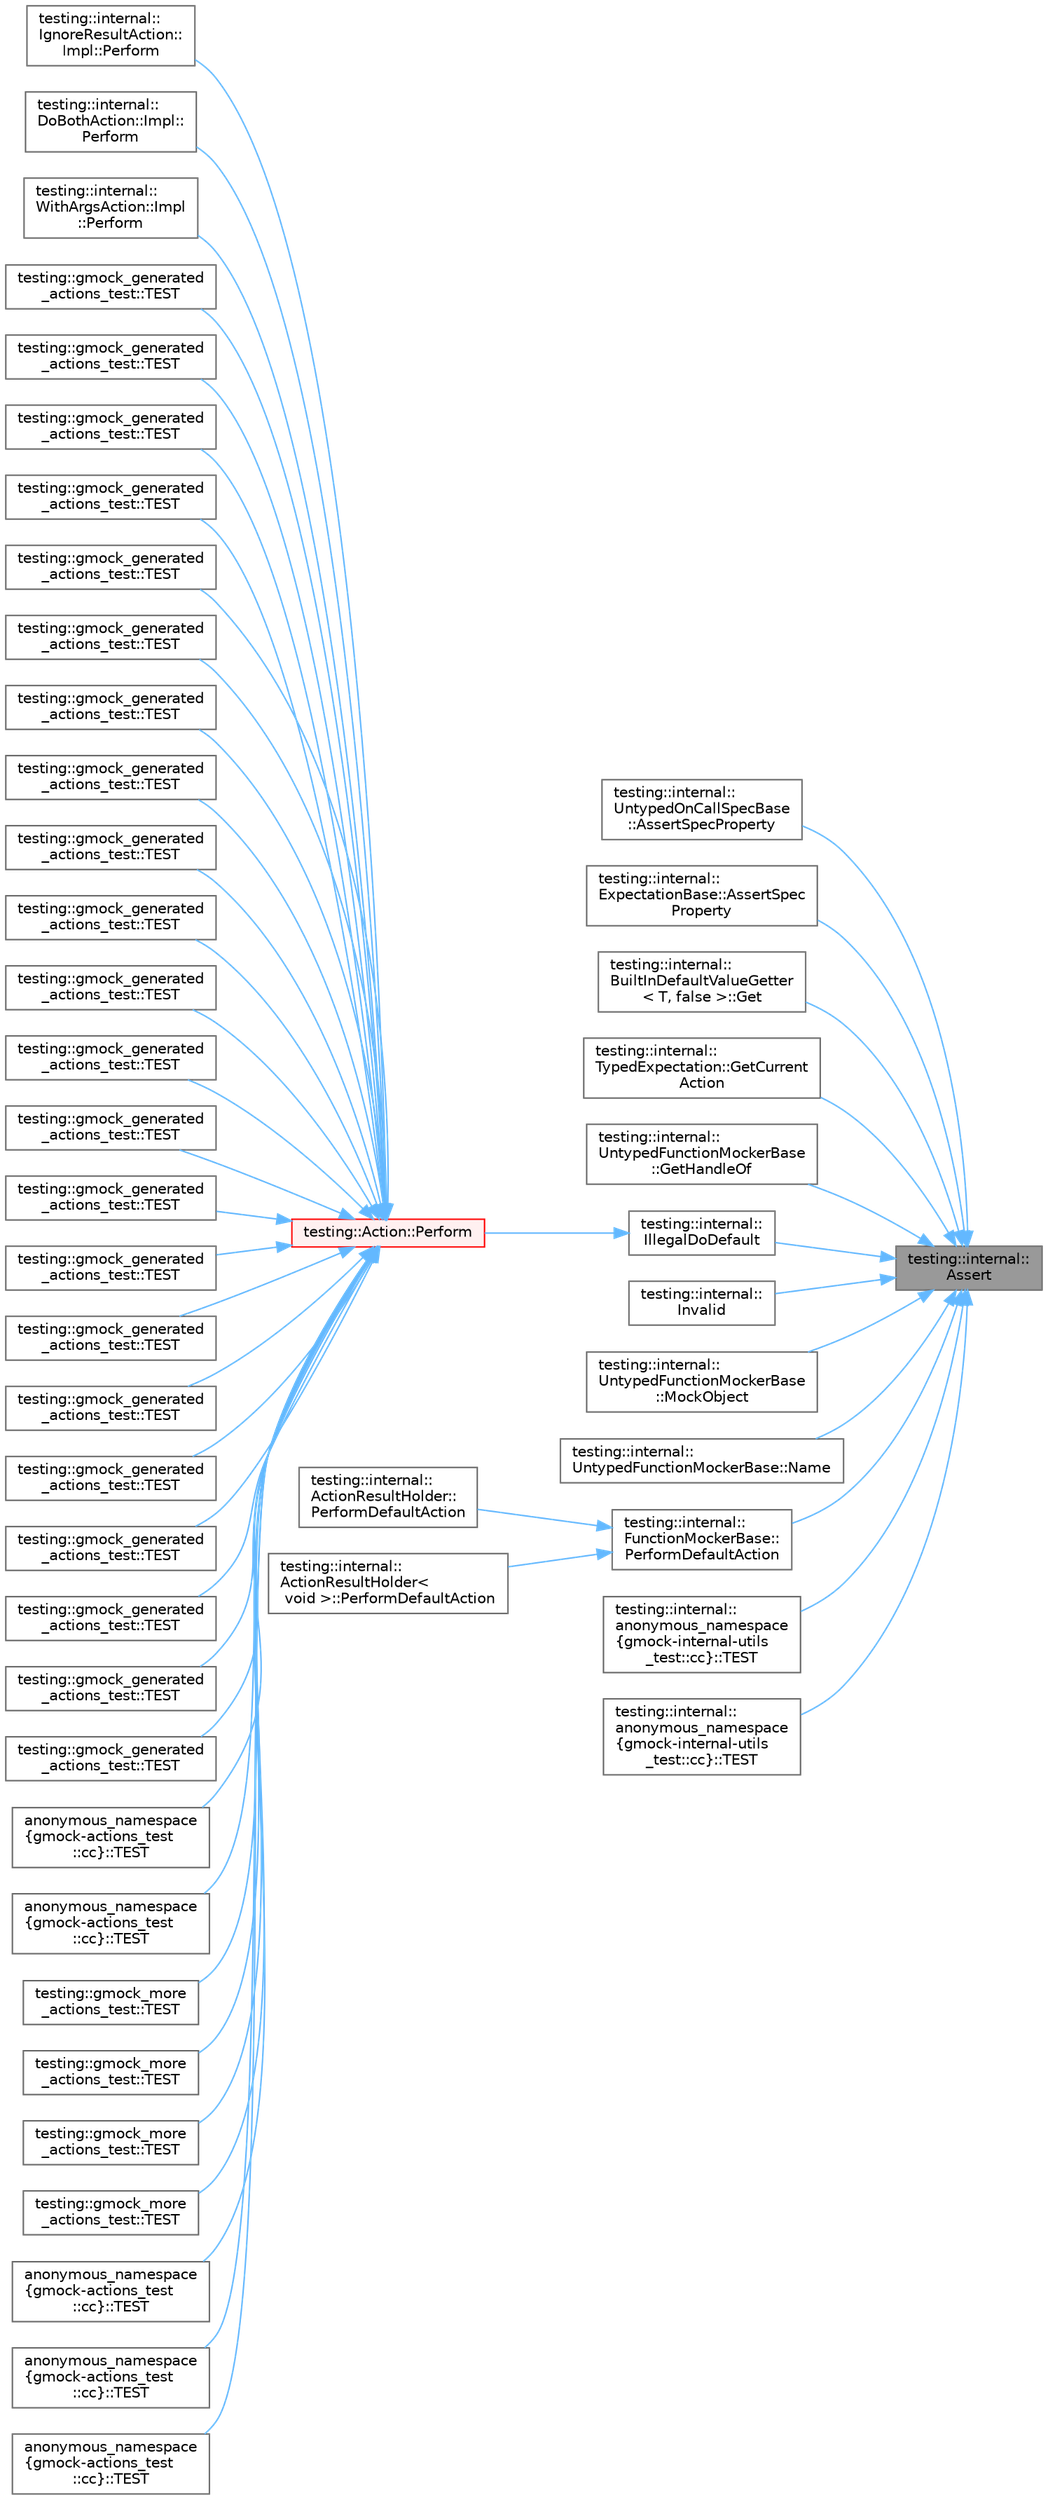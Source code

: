 digraph "testing::internal::Assert"
{
 // LATEX_PDF_SIZE
  bgcolor="transparent";
  edge [fontname=Helvetica,fontsize=10,labelfontname=Helvetica,labelfontsize=10];
  node [fontname=Helvetica,fontsize=10,shape=box,height=0.2,width=0.4];
  rankdir="RL";
  Node1 [id="Node000001",label="testing::internal::\lAssert",height=0.2,width=0.4,color="gray40", fillcolor="grey60", style="filled", fontcolor="black",tooltip=" "];
  Node1 -> Node2 [id="edge1_Node000001_Node000002",dir="back",color="steelblue1",style="solid",tooltip=" "];
  Node2 [id="Node000002",label="testing::internal::\lUntypedOnCallSpecBase\l::AssertSpecProperty",height=0.2,width=0.4,color="grey40", fillcolor="white", style="filled",URL="$classtesting_1_1internal_1_1_untyped_on_call_spec_base.html#a5ec302e0788e40775218ce17288c04f3",tooltip=" "];
  Node1 -> Node3 [id="edge2_Node000001_Node000003",dir="back",color="steelblue1",style="solid",tooltip=" "];
  Node3 [id="Node000003",label="testing::internal::\lExpectationBase::AssertSpec\lProperty",height=0.2,width=0.4,color="grey40", fillcolor="white", style="filled",URL="$classtesting_1_1internal_1_1_expectation_base.html#aa631b79fb3442c16142f662a059d62c7",tooltip=" "];
  Node1 -> Node4 [id="edge3_Node000001_Node000004",dir="back",color="steelblue1",style="solid",tooltip=" "];
  Node4 [id="Node000004",label="testing::internal::\lBuiltInDefaultValueGetter\l\< T, false \>::Get",height=0.2,width=0.4,color="grey40", fillcolor="white", style="filled",URL="$structtesting_1_1internal_1_1_built_in_default_value_getter_3_01_t_00_01false_01_4.html#a8c8e929666f61272961eea21a60de4ad",tooltip=" "];
  Node1 -> Node5 [id="edge4_Node000001_Node000005",dir="back",color="steelblue1",style="solid",tooltip=" "];
  Node5 [id="Node000005",label="testing::internal::\lTypedExpectation::GetCurrent\lAction",height=0.2,width=0.4,color="grey40", fillcolor="white", style="filled",URL="$classtesting_1_1internal_1_1_typed_expectation.html#a039235cfa42b99c00185745a384dccee",tooltip=" "];
  Node1 -> Node6 [id="edge5_Node000001_Node000006",dir="back",color="steelblue1",style="solid",tooltip=" "];
  Node6 [id="Node000006",label="testing::internal::\lUntypedFunctionMockerBase\l::GetHandleOf",height=0.2,width=0.4,color="grey40", fillcolor="white", style="filled",URL="$classtesting_1_1internal_1_1_untyped_function_mocker_base.html#a7705611c4a63df16cddb0674878c403a",tooltip=" "];
  Node1 -> Node7 [id="edge6_Node000001_Node000007",dir="back",color="steelblue1",style="solid",tooltip=" "];
  Node7 [id="Node000007",label="testing::internal::\lIllegalDoDefault",height=0.2,width=0.4,color="grey40", fillcolor="white", style="filled",URL="$namespacetesting_1_1internal.html#aa67e1e9d28122eedffbb7b6636824f2d",tooltip=" "];
  Node7 -> Node8 [id="edge7_Node000007_Node000008",dir="back",color="steelblue1",style="solid",tooltip=" "];
  Node8 [id="Node000008",label="testing::Action::Perform",height=0.2,width=0.4,color="red", fillcolor="#FFF0F0", style="filled",URL="$classtesting_1_1_action.html#a5489a68def1d82eb61df819eae52dc8f",tooltip=" "];
  Node8 -> Node9 [id="edge8_Node000008_Node000009",dir="back",color="steelblue1",style="solid",tooltip=" "];
  Node9 [id="Node000009",label="testing::internal::\lIgnoreResultAction::\lImpl::Perform",height=0.2,width=0.4,color="grey40", fillcolor="white", style="filled",URL="$classtesting_1_1internal_1_1_ignore_result_action_1_1_impl.html#ad2b7d520f2d50cf640da1a039a81684f",tooltip=" "];
  Node8 -> Node10 [id="edge9_Node000008_Node000010",dir="back",color="steelblue1",style="solid",tooltip=" "];
  Node10 [id="Node000010",label="testing::internal::\lDoBothAction::Impl::\lPerform",height=0.2,width=0.4,color="grey40", fillcolor="white", style="filled",URL="$classtesting_1_1internal_1_1_do_both_action_1_1_impl.html#aa8f102e1918e64266ddb9b00db2c4b5e",tooltip=" "];
  Node8 -> Node11 [id="edge10_Node000008_Node000011",dir="back",color="steelblue1",style="solid",tooltip=" "];
  Node11 [id="Node000011",label="testing::internal::\lWithArgsAction::Impl\l::Perform",height=0.2,width=0.4,color="grey40", fillcolor="white", style="filled",URL="$classtesting_1_1internal_1_1_with_args_action_1_1_impl.html#acdcb2f73c3f54e9ea639d9157d3f4e7c",tooltip=" "];
  Node8 -> Node12 [id="edge11_Node000008_Node000012",dir="back",color="steelblue1",style="solid",tooltip=" "];
  Node12 [id="Node000012",label="testing::gmock_generated\l_actions_test::TEST",height=0.2,width=0.4,color="grey40", fillcolor="white", style="filled",URL="$namespacetesting_1_1gmock__generated__actions__test.html#a4e2d8b9ac63b2f6dc6d4b17c3a767dee",tooltip=" "];
  Node8 -> Node13 [id="edge12_Node000008_Node000013",dir="back",color="steelblue1",style="solid",tooltip=" "];
  Node13 [id="Node000013",label="testing::gmock_generated\l_actions_test::TEST",height=0.2,width=0.4,color="grey40", fillcolor="white", style="filled",URL="$namespacetesting_1_1gmock__generated__actions__test.html#abdfd8146dfbb5a152326a851b13e45cb",tooltip=" "];
  Node8 -> Node14 [id="edge13_Node000008_Node000014",dir="back",color="steelblue1",style="solid",tooltip=" "];
  Node14 [id="Node000014",label="testing::gmock_generated\l_actions_test::TEST",height=0.2,width=0.4,color="grey40", fillcolor="white", style="filled",URL="$namespacetesting_1_1gmock__generated__actions__test.html#a384a114235b474bb4318754e0d16f559",tooltip=" "];
  Node8 -> Node15 [id="edge14_Node000008_Node000015",dir="back",color="steelblue1",style="solid",tooltip=" "];
  Node15 [id="Node000015",label="testing::gmock_generated\l_actions_test::TEST",height=0.2,width=0.4,color="grey40", fillcolor="white", style="filled",URL="$namespacetesting_1_1gmock__generated__actions__test.html#a1d3b8bb25c79d7e2167234f87935ea1e",tooltip=" "];
  Node8 -> Node16 [id="edge15_Node000008_Node000016",dir="back",color="steelblue1",style="solid",tooltip=" "];
  Node16 [id="Node000016",label="testing::gmock_generated\l_actions_test::TEST",height=0.2,width=0.4,color="grey40", fillcolor="white", style="filled",URL="$namespacetesting_1_1gmock__generated__actions__test.html#acb98f6208678d9f5500a0c2c095b8cd0",tooltip=" "];
  Node8 -> Node17 [id="edge16_Node000008_Node000017",dir="back",color="steelblue1",style="solid",tooltip=" "];
  Node17 [id="Node000017",label="testing::gmock_generated\l_actions_test::TEST",height=0.2,width=0.4,color="grey40", fillcolor="white", style="filled",URL="$namespacetesting_1_1gmock__generated__actions__test.html#af75a9a5b9d6a1cf718a58f030a5a9133",tooltip=" "];
  Node8 -> Node18 [id="edge17_Node000008_Node000018",dir="back",color="steelblue1",style="solid",tooltip=" "];
  Node18 [id="Node000018",label="testing::gmock_generated\l_actions_test::TEST",height=0.2,width=0.4,color="grey40", fillcolor="white", style="filled",URL="$namespacetesting_1_1gmock__generated__actions__test.html#a6a73da775945f4294d9377b0110bb237",tooltip=" "];
  Node8 -> Node19 [id="edge18_Node000008_Node000019",dir="back",color="steelblue1",style="solid",tooltip=" "];
  Node19 [id="Node000019",label="testing::gmock_generated\l_actions_test::TEST",height=0.2,width=0.4,color="grey40", fillcolor="white", style="filled",URL="$namespacetesting_1_1gmock__generated__actions__test.html#accde1673541c5076b0e09b3f1914c9d2",tooltip=" "];
  Node8 -> Node20 [id="edge19_Node000008_Node000020",dir="back",color="steelblue1",style="solid",tooltip=" "];
  Node20 [id="Node000020",label="testing::gmock_generated\l_actions_test::TEST",height=0.2,width=0.4,color="grey40", fillcolor="white", style="filled",URL="$namespacetesting_1_1gmock__generated__actions__test.html#a4262c10efb367abf9771b3060c57d190",tooltip=" "];
  Node8 -> Node21 [id="edge20_Node000008_Node000021",dir="back",color="steelblue1",style="solid",tooltip=" "];
  Node21 [id="Node000021",label="testing::gmock_generated\l_actions_test::TEST",height=0.2,width=0.4,color="grey40", fillcolor="white", style="filled",URL="$namespacetesting_1_1gmock__generated__actions__test.html#a42a5fe606ca18b2eb1e5d7884045118f",tooltip=" "];
  Node8 -> Node22 [id="edge21_Node000008_Node000022",dir="back",color="steelblue1",style="solid",tooltip=" "];
  Node22 [id="Node000022",label="testing::gmock_generated\l_actions_test::TEST",height=0.2,width=0.4,color="grey40", fillcolor="white", style="filled",URL="$namespacetesting_1_1gmock__generated__actions__test.html#ab545244777c7559d1b0c2c63ee2be134",tooltip=" "];
  Node8 -> Node23 [id="edge22_Node000008_Node000023",dir="back",color="steelblue1",style="solid",tooltip=" "];
  Node23 [id="Node000023",label="testing::gmock_generated\l_actions_test::TEST",height=0.2,width=0.4,color="grey40", fillcolor="white", style="filled",URL="$namespacetesting_1_1gmock__generated__actions__test.html#a7222610b197216e7976b3fa751f97daf",tooltip=" "];
  Node8 -> Node24 [id="edge23_Node000008_Node000024",dir="back",color="steelblue1",style="solid",tooltip=" "];
  Node24 [id="Node000024",label="testing::gmock_generated\l_actions_test::TEST",height=0.2,width=0.4,color="grey40", fillcolor="white", style="filled",URL="$namespacetesting_1_1gmock__generated__actions__test.html#ad42236ad6c6d01fad6dd947ca6163d59",tooltip=" "];
  Node8 -> Node25 [id="edge24_Node000008_Node000025",dir="back",color="steelblue1",style="solid",tooltip=" "];
  Node25 [id="Node000025",label="testing::gmock_generated\l_actions_test::TEST",height=0.2,width=0.4,color="grey40", fillcolor="white", style="filled",URL="$namespacetesting_1_1gmock__generated__actions__test.html#a564fd77344f58b26577452a380c93935",tooltip=" "];
  Node8 -> Node26 [id="edge25_Node000008_Node000026",dir="back",color="steelblue1",style="solid",tooltip=" "];
  Node26 [id="Node000026",label="testing::gmock_generated\l_actions_test::TEST",height=0.2,width=0.4,color="grey40", fillcolor="white", style="filled",URL="$namespacetesting_1_1gmock__generated__actions__test.html#a3579cf2428f584d2a837c2c219ec1d5a",tooltip=" "];
  Node8 -> Node27 [id="edge26_Node000008_Node000027",dir="back",color="steelblue1",style="solid",tooltip=" "];
  Node27 [id="Node000027",label="testing::gmock_generated\l_actions_test::TEST",height=0.2,width=0.4,color="grey40", fillcolor="white", style="filled",URL="$namespacetesting_1_1gmock__generated__actions__test.html#a6c13e382007960236763d638542bc5fe",tooltip=" "];
  Node8 -> Node28 [id="edge27_Node000008_Node000028",dir="back",color="steelblue1",style="solid",tooltip=" "];
  Node28 [id="Node000028",label="testing::gmock_generated\l_actions_test::TEST",height=0.2,width=0.4,color="grey40", fillcolor="white", style="filled",URL="$namespacetesting_1_1gmock__generated__actions__test.html#a132cab07373e037a06807a5948b1410b",tooltip=" "];
  Node8 -> Node29 [id="edge28_Node000008_Node000029",dir="back",color="steelblue1",style="solid",tooltip=" "];
  Node29 [id="Node000029",label="testing::gmock_generated\l_actions_test::TEST",height=0.2,width=0.4,color="grey40", fillcolor="white", style="filled",URL="$namespacetesting_1_1gmock__generated__actions__test.html#a9031cb5f0e3d9de21ed3ff0a98a311d4",tooltip=" "];
  Node8 -> Node30 [id="edge29_Node000008_Node000030",dir="back",color="steelblue1",style="solid",tooltip=" "];
  Node30 [id="Node000030",label="testing::gmock_generated\l_actions_test::TEST",height=0.2,width=0.4,color="grey40", fillcolor="white", style="filled",URL="$namespacetesting_1_1gmock__generated__actions__test.html#add3cba52186c7ce384808c222492ee18",tooltip=" "];
  Node8 -> Node31 [id="edge30_Node000008_Node000031",dir="back",color="steelblue1",style="solid",tooltip=" "];
  Node31 [id="Node000031",label="testing::gmock_generated\l_actions_test::TEST",height=0.2,width=0.4,color="grey40", fillcolor="white", style="filled",URL="$namespacetesting_1_1gmock__generated__actions__test.html#a1913bedf1d5cf736e91f2be119de0d5f",tooltip=" "];
  Node8 -> Node32 [id="edge31_Node000008_Node000032",dir="back",color="steelblue1",style="solid",tooltip=" "];
  Node32 [id="Node000032",label="testing::gmock_generated\l_actions_test::TEST",height=0.2,width=0.4,color="grey40", fillcolor="white", style="filled",URL="$namespacetesting_1_1gmock__generated__actions__test.html#a52d6dc447a4a71524adfeb7c8f7b6a68",tooltip=" "];
  Node8 -> Node33 [id="edge32_Node000008_Node000033",dir="back",color="steelblue1",style="solid",tooltip=" "];
  Node33 [id="Node000033",label="testing::gmock_generated\l_actions_test::TEST",height=0.2,width=0.4,color="grey40", fillcolor="white", style="filled",URL="$namespacetesting_1_1gmock__generated__actions__test.html#aa84c5b4f29e052340459e12649ce7209",tooltip=" "];
  Node8 -> Node34 [id="edge33_Node000008_Node000034",dir="back",color="steelblue1",style="solid",tooltip=" "];
  Node34 [id="Node000034",label="anonymous_namespace\l\{gmock-actions_test\l::cc\}::TEST",height=0.2,width=0.4,color="grey40", fillcolor="white", style="filled",URL="$namespaceanonymous__namespace_02gmock-actions__test_8cc_03.html#aaf625e38cf100c381217b126b3f8657d",tooltip=" "];
  Node8 -> Node35 [id="edge34_Node000008_Node000035",dir="back",color="steelblue1",style="solid",tooltip=" "];
  Node35 [id="Node000035",label="anonymous_namespace\l\{gmock-actions_test\l::cc\}::TEST",height=0.2,width=0.4,color="grey40", fillcolor="white", style="filled",URL="$namespaceanonymous__namespace_02gmock-actions__test_8cc_03.html#add8bcf143a29b36cc2d814fdf0ec5500",tooltip=" "];
  Node8 -> Node36 [id="edge35_Node000008_Node000036",dir="back",color="steelblue1",style="solid",tooltip=" "];
  Node36 [id="Node000036",label="testing::gmock_more\l_actions_test::TEST",height=0.2,width=0.4,color="grey40", fillcolor="white", style="filled",URL="$namespacetesting_1_1gmock__more__actions__test.html#a575e9a6f5bfcc133188e973147697425",tooltip=" "];
  Node8 -> Node37 [id="edge36_Node000008_Node000037",dir="back",color="steelblue1",style="solid",tooltip=" "];
  Node37 [id="Node000037",label="testing::gmock_more\l_actions_test::TEST",height=0.2,width=0.4,color="grey40", fillcolor="white", style="filled",URL="$namespacetesting_1_1gmock__more__actions__test.html#a972b47a7e96b95606190afa928ea2db4",tooltip=" "];
  Node8 -> Node38 [id="edge37_Node000008_Node000038",dir="back",color="steelblue1",style="solid",tooltip=" "];
  Node38 [id="Node000038",label="testing::gmock_more\l_actions_test::TEST",height=0.2,width=0.4,color="grey40", fillcolor="white", style="filled",URL="$namespacetesting_1_1gmock__more__actions__test.html#a0dd6901e637db57c56f1cf8052b6e1bf",tooltip=" "];
  Node8 -> Node39 [id="edge38_Node000008_Node000039",dir="back",color="steelblue1",style="solid",tooltip=" "];
  Node39 [id="Node000039",label="testing::gmock_more\l_actions_test::TEST",height=0.2,width=0.4,color="grey40", fillcolor="white", style="filled",URL="$namespacetesting_1_1gmock__more__actions__test.html#a4f48af38351403b569fc6dfae7787ed2",tooltip=" "];
  Node8 -> Node40 [id="edge39_Node000008_Node000040",dir="back",color="steelblue1",style="solid",tooltip=" "];
  Node40 [id="Node000040",label="anonymous_namespace\l\{gmock-actions_test\l::cc\}::TEST",height=0.2,width=0.4,color="grey40", fillcolor="white", style="filled",URL="$namespaceanonymous__namespace_02gmock-actions__test_8cc_03.html#af1a5140037ad4cc18f9455eacfc3e405",tooltip=" "];
  Node8 -> Node41 [id="edge40_Node000008_Node000041",dir="back",color="steelblue1",style="solid",tooltip=" "];
  Node41 [id="Node000041",label="anonymous_namespace\l\{gmock-actions_test\l::cc\}::TEST",height=0.2,width=0.4,color="grey40", fillcolor="white", style="filled",URL="$namespaceanonymous__namespace_02gmock-actions__test_8cc_03.html#ae0b3f3b46e0038ffc9d68963335075b2",tooltip=" "];
  Node8 -> Node42 [id="edge41_Node000008_Node000042",dir="back",color="steelblue1",style="solid",tooltip=" "];
  Node42 [id="Node000042",label="anonymous_namespace\l\{gmock-actions_test\l::cc\}::TEST",height=0.2,width=0.4,color="grey40", fillcolor="white", style="filled",URL="$namespaceanonymous__namespace_02gmock-actions__test_8cc_03.html#af1c7aaec86948af18585829549048605",tooltip=" "];
  Node1 -> Node58 [id="edge42_Node000001_Node000058",dir="back",color="steelblue1",style="solid",tooltip=" "];
  Node58 [id="Node000058",label="testing::internal::\lInvalid",height=0.2,width=0.4,color="grey40", fillcolor="white", style="filled",URL="$namespacetesting_1_1internal.html#a3316c24e8a79f5def3e85d763ae50854",tooltip=" "];
  Node1 -> Node59 [id="edge43_Node000001_Node000059",dir="back",color="steelblue1",style="solid",tooltip=" "];
  Node59 [id="Node000059",label="testing::internal::\lUntypedFunctionMockerBase\l::MockObject",height=0.2,width=0.4,color="grey40", fillcolor="white", style="filled",URL="$classtesting_1_1internal_1_1_untyped_function_mocker_base.html#a71863dd67193a7082078d5b366d5ce51",tooltip=" "];
  Node1 -> Node60 [id="edge44_Node000001_Node000060",dir="back",color="steelblue1",style="solid",tooltip=" "];
  Node60 [id="Node000060",label="testing::internal::\lUntypedFunctionMockerBase::Name",height=0.2,width=0.4,color="grey40", fillcolor="white", style="filled",URL="$classtesting_1_1internal_1_1_untyped_function_mocker_base.html#ae90a5b5d48db1e99634bc6ff39ded335",tooltip=" "];
  Node1 -> Node61 [id="edge45_Node000001_Node000061",dir="back",color="steelblue1",style="solid",tooltip=" "];
  Node61 [id="Node000061",label="testing::internal::\lFunctionMockerBase::\lPerformDefaultAction",height=0.2,width=0.4,color="grey40", fillcolor="white", style="filled",URL="$classtesting_1_1internal_1_1_function_mocker_base.html#a31904a256840331e75d9cc3cfa15897e",tooltip=" "];
  Node61 -> Node62 [id="edge46_Node000061_Node000062",dir="back",color="steelblue1",style="solid",tooltip=" "];
  Node62 [id="Node000062",label="testing::internal::\lActionResultHolder::\lPerformDefaultAction",height=0.2,width=0.4,color="grey40", fillcolor="white", style="filled",URL="$classtesting_1_1internal_1_1_action_result_holder.html#a47175ba122311867db65f060e2629fb1",tooltip=" "];
  Node61 -> Node63 [id="edge47_Node000061_Node000063",dir="back",color="steelblue1",style="solid",tooltip=" "];
  Node63 [id="Node000063",label="testing::internal::\lActionResultHolder\<\l void \>::PerformDefaultAction",height=0.2,width=0.4,color="grey40", fillcolor="white", style="filled",URL="$classtesting_1_1internal_1_1_action_result_holder_3_01void_01_4.html#a8826e7c2b78f8e516e64c3cdab7a69b1",tooltip=" "];
  Node1 -> Node64 [id="edge48_Node000001_Node000064",dir="back",color="steelblue1",style="solid",tooltip=" "];
  Node64 [id="Node000064",label="testing::internal::\lanonymous_namespace\l\{gmock-internal-utils\l_test::cc\}::TEST",height=0.2,width=0.4,color="grey40", fillcolor="white", style="filled",URL="$namespacetesting_1_1internal_1_1anonymous__namespace_02gmock-internal-utils__test_8cc_03.html#a8cd43b0b24e10e1402caa43d795a1dbd",tooltip=" "];
  Node1 -> Node65 [id="edge49_Node000001_Node000065",dir="back",color="steelblue1",style="solid",tooltip=" "];
  Node65 [id="Node000065",label="testing::internal::\lanonymous_namespace\l\{gmock-internal-utils\l_test::cc\}::TEST",height=0.2,width=0.4,color="grey40", fillcolor="white", style="filled",URL="$namespacetesting_1_1internal_1_1anonymous__namespace_02gmock-internal-utils__test_8cc_03.html#a54a2cf38503bd45c39f2d182381c6e45",tooltip=" "];
}
